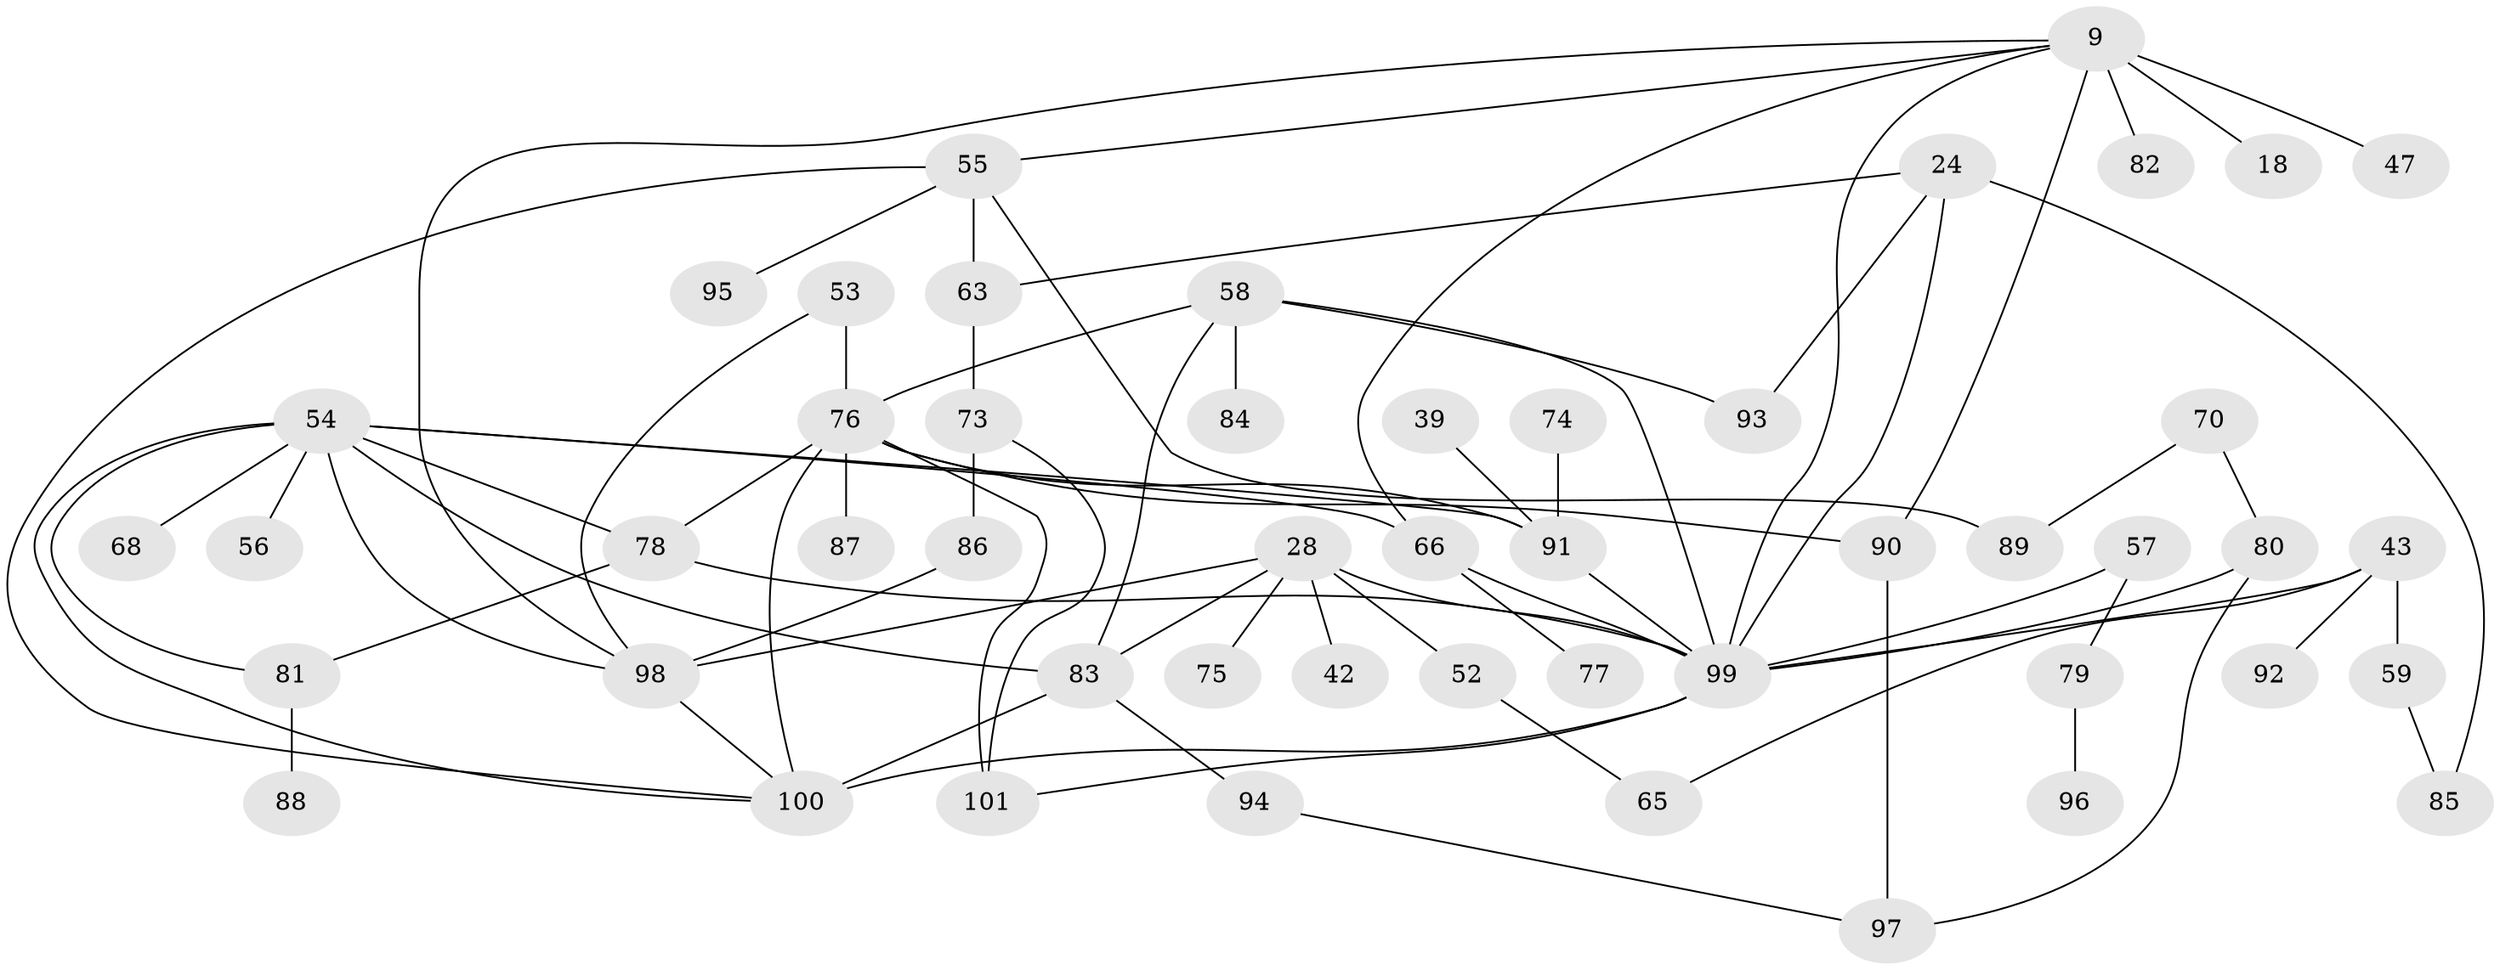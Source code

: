// original degree distribution, {7: 0.0297029702970297, 4: 0.13861386138613863, 5: 0.04950495049504951, 8: 0.009900990099009901, 3: 0.25742574257425743, 6: 0.0297029702970297, 2: 0.3465346534653465, 1: 0.13861386138613863}
// Generated by graph-tools (version 1.1) at 2025/42/03/09/25 04:42:57]
// undirected, 50 vertices, 76 edges
graph export_dot {
graph [start="1"]
  node [color=gray90,style=filled];
  9 [super="+4"];
  18;
  24;
  28 [super="+23+27"];
  39;
  42;
  43;
  47;
  52;
  53;
  54 [super="+10+36"];
  55 [super="+51"];
  56;
  57;
  58 [super="+17+12"];
  59;
  63;
  65;
  66 [super="+29"];
  68;
  70;
  73;
  74;
  75;
  76 [super="+45+71"];
  77;
  78 [super="+72"];
  79;
  80 [super="+62"];
  81 [super="+64"];
  82;
  83 [super="+34+31"];
  84;
  85;
  86;
  87;
  88;
  89;
  90 [super="+61"];
  91 [super="+22"];
  92;
  93;
  94;
  95;
  96;
  97;
  98 [super="+38+69"];
  99 [super="+8+6"];
  100 [super="+48+67"];
  101;
  9 -- 18 [weight=2];
  9 -- 82 [weight=2];
  9 -- 47;
  9 -- 99;
  9 -- 66;
  9 -- 98;
  9 -- 55;
  9 -- 90;
  24 -- 85;
  24 -- 93;
  24 -- 63;
  24 -- 99;
  28 -- 75;
  28 -- 99 [weight=3];
  28 -- 83;
  28 -- 52;
  28 -- 42;
  28 -- 98 [weight=2];
  39 -- 91 [weight=2];
  43 -- 59;
  43 -- 65;
  43 -- 92;
  43 -- 99;
  52 -- 65;
  53 -- 98;
  53 -- 76;
  54 -- 68;
  54 -- 100;
  54 -- 56;
  54 -- 78 [weight=2];
  54 -- 66;
  54 -- 83;
  54 -- 98;
  54 -- 91 [weight=2];
  54 -- 81;
  55 -- 95;
  55 -- 63 [weight=2];
  55 -- 89;
  55 -- 100;
  57 -- 79;
  57 -- 99;
  58 -- 84;
  58 -- 99 [weight=2];
  58 -- 76 [weight=2];
  58 -- 93;
  58 -- 83;
  59 -- 85;
  63 -- 73;
  66 -- 77;
  66 -- 99;
  70 -- 89;
  70 -- 80;
  73 -- 101;
  73 -- 86;
  74 -- 91;
  76 -- 101;
  76 -- 78 [weight=3];
  76 -- 87;
  76 -- 90;
  76 -- 91 [weight=3];
  76 -- 100;
  78 -- 81;
  78 -- 99;
  79 -- 96;
  80 -- 97;
  80 -- 99;
  81 -- 88;
  83 -- 94;
  83 -- 100;
  86 -- 98;
  90 -- 97;
  91 -- 99 [weight=2];
  94 -- 97;
  98 -- 100;
  99 -- 100 [weight=3];
  99 -- 101;
}
